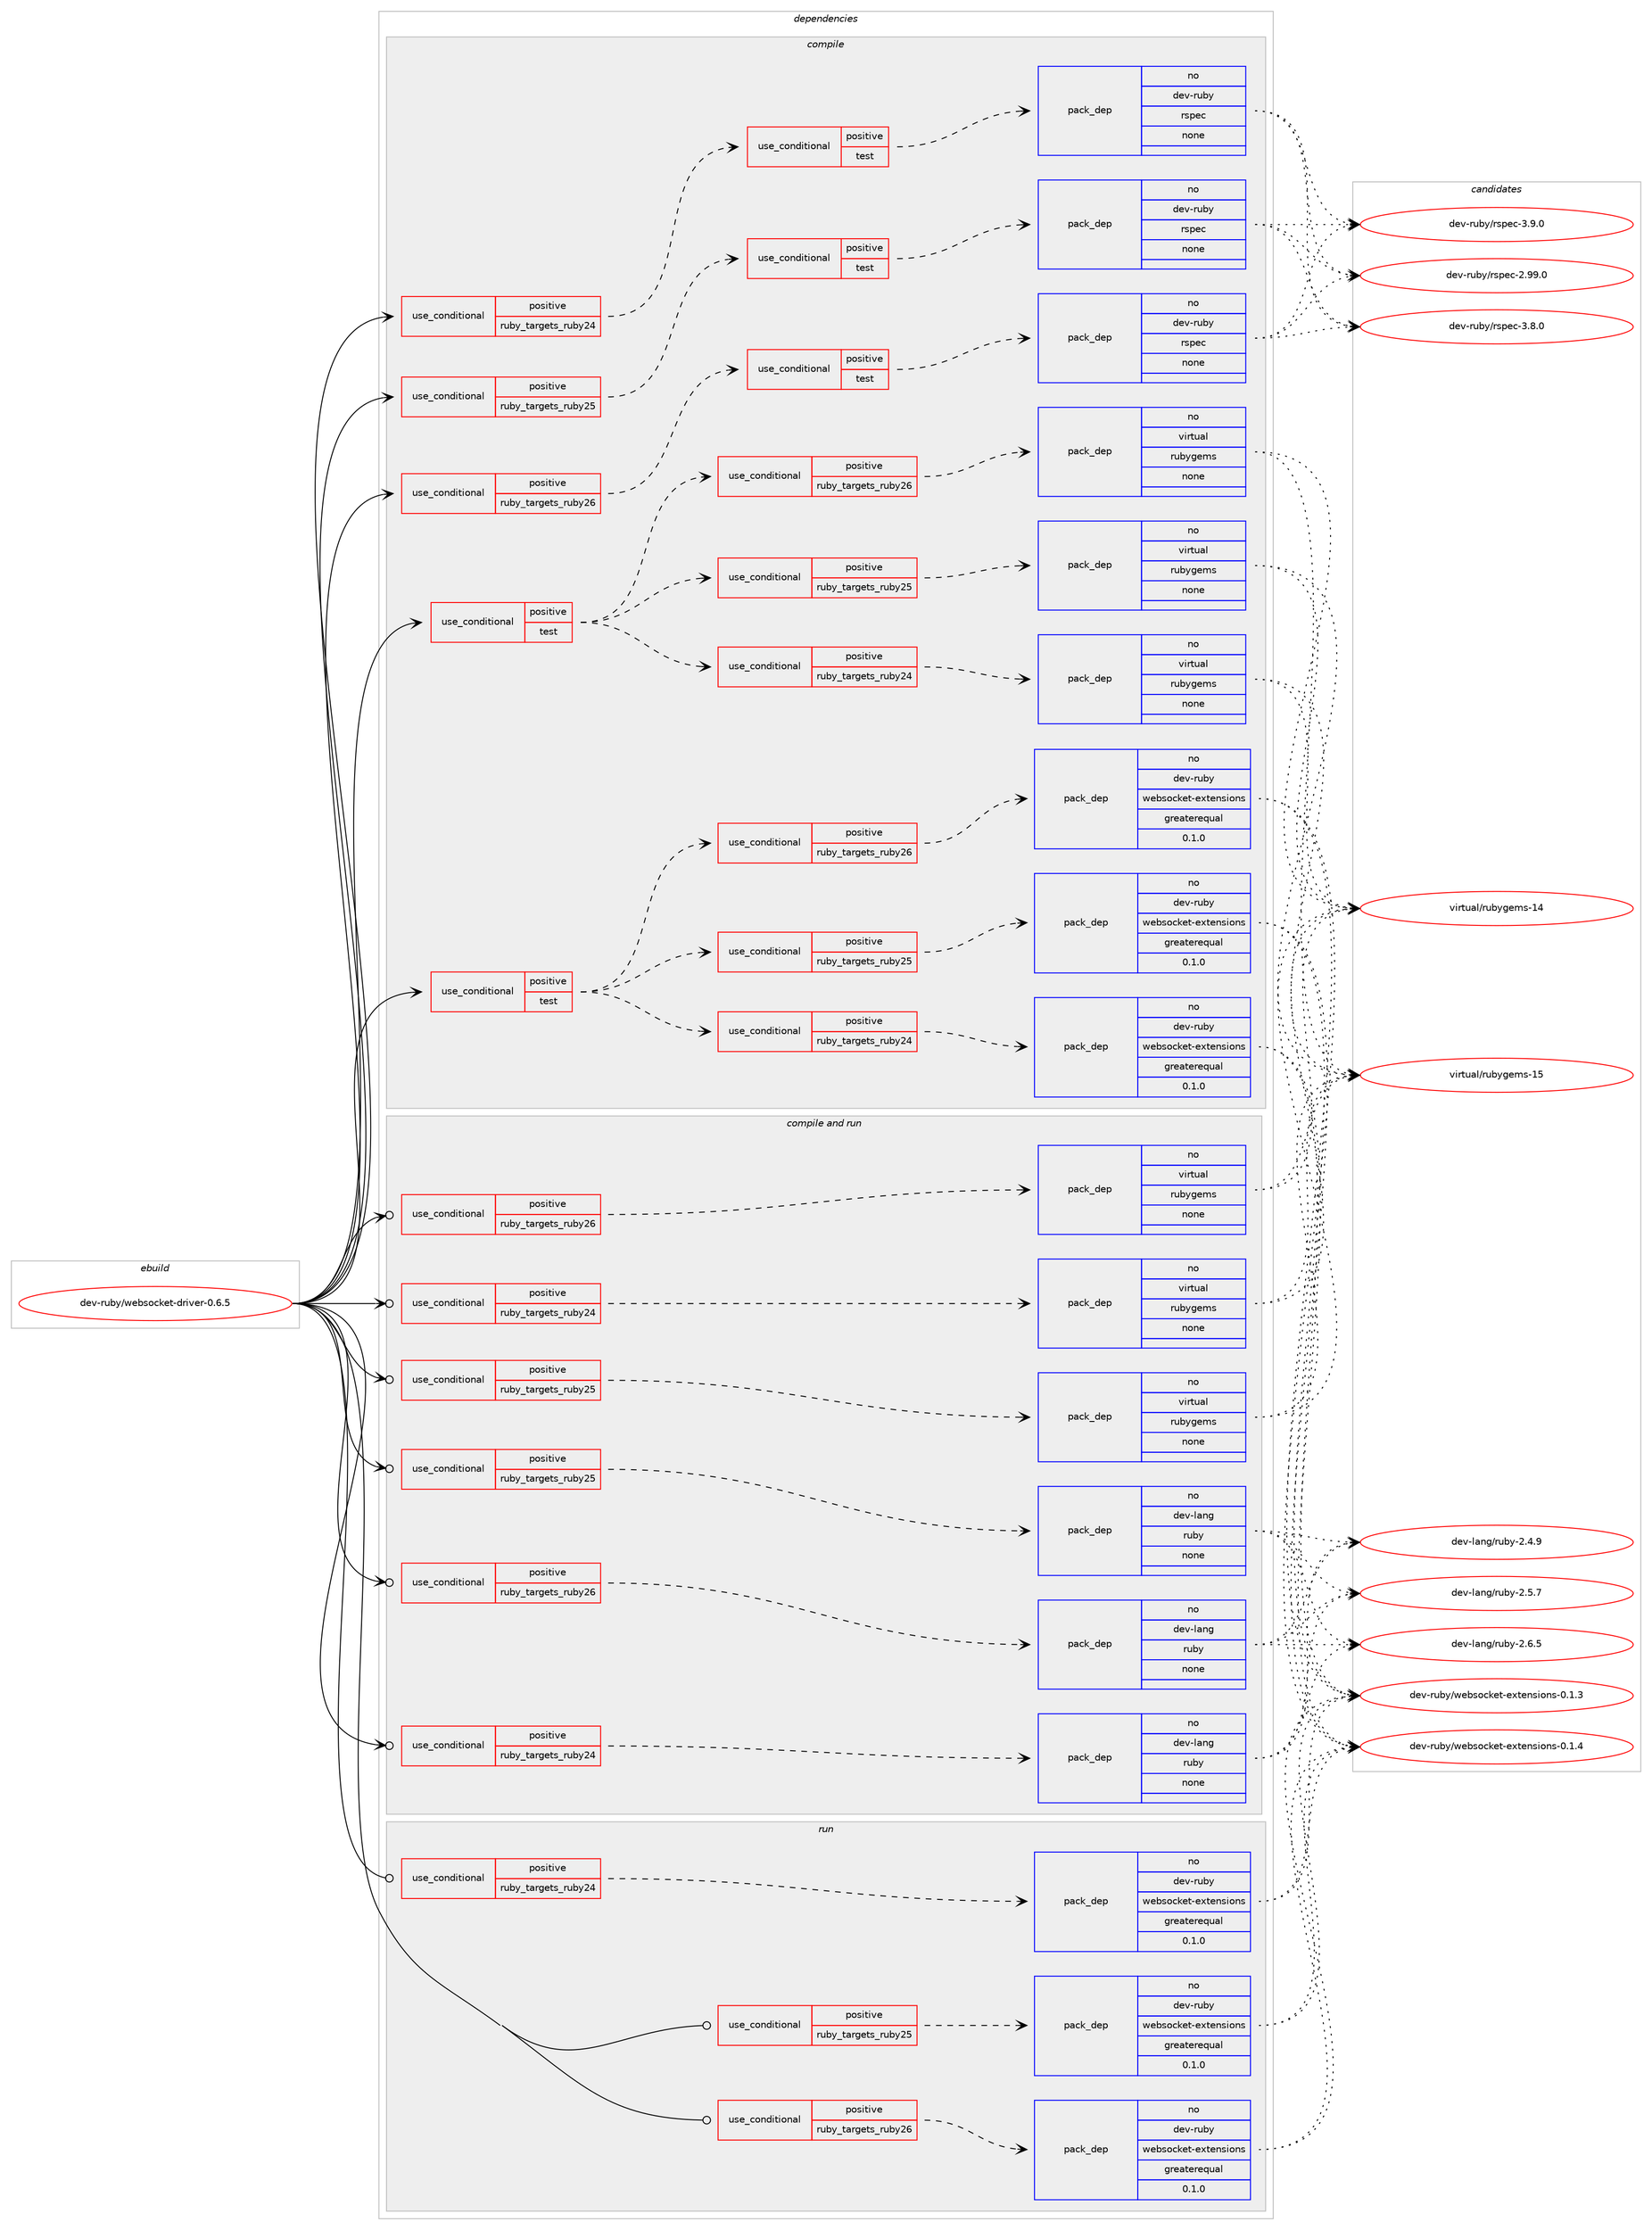 digraph prolog {

# *************
# Graph options
# *************

newrank=true;
concentrate=true;
compound=true;
graph [rankdir=LR,fontname=Helvetica,fontsize=10,ranksep=1.5];#, ranksep=2.5, nodesep=0.2];
edge  [arrowhead=vee];
node  [fontname=Helvetica,fontsize=10];

# **********
# The ebuild
# **********

subgraph cluster_leftcol {
color=gray;
rank=same;
label=<<i>ebuild</i>>;
id [label="dev-ruby/websocket-driver-0.6.5", color=red, width=4, href="../dev-ruby/websocket-driver-0.6.5.svg"];
}

# ****************
# The dependencies
# ****************

subgraph cluster_midcol {
color=gray;
label=<<i>dependencies</i>>;
subgraph cluster_compile {
fillcolor="#eeeeee";
style=filled;
label=<<i>compile</i>>;
subgraph cond181073 {
dependency722616 [label=<<TABLE BORDER="0" CELLBORDER="1" CELLSPACING="0" CELLPADDING="4"><TR><TD ROWSPAN="3" CELLPADDING="10">use_conditional</TD></TR><TR><TD>positive</TD></TR><TR><TD>ruby_targets_ruby24</TD></TR></TABLE>>, shape=none, color=red];
subgraph cond181074 {
dependency722617 [label=<<TABLE BORDER="0" CELLBORDER="1" CELLSPACING="0" CELLPADDING="4"><TR><TD ROWSPAN="3" CELLPADDING="10">use_conditional</TD></TR><TR><TD>positive</TD></TR><TR><TD>test</TD></TR></TABLE>>, shape=none, color=red];
subgraph pack529497 {
dependency722618 [label=<<TABLE BORDER="0" CELLBORDER="1" CELLSPACING="0" CELLPADDING="4" WIDTH="220"><TR><TD ROWSPAN="6" CELLPADDING="30">pack_dep</TD></TR><TR><TD WIDTH="110">no</TD></TR><TR><TD>dev-ruby</TD></TR><TR><TD>rspec</TD></TR><TR><TD>none</TD></TR><TR><TD></TD></TR></TABLE>>, shape=none, color=blue];
}
dependency722617:e -> dependency722618:w [weight=20,style="dashed",arrowhead="vee"];
}
dependency722616:e -> dependency722617:w [weight=20,style="dashed",arrowhead="vee"];
}
id:e -> dependency722616:w [weight=20,style="solid",arrowhead="vee"];
subgraph cond181075 {
dependency722619 [label=<<TABLE BORDER="0" CELLBORDER="1" CELLSPACING="0" CELLPADDING="4"><TR><TD ROWSPAN="3" CELLPADDING="10">use_conditional</TD></TR><TR><TD>positive</TD></TR><TR><TD>ruby_targets_ruby25</TD></TR></TABLE>>, shape=none, color=red];
subgraph cond181076 {
dependency722620 [label=<<TABLE BORDER="0" CELLBORDER="1" CELLSPACING="0" CELLPADDING="4"><TR><TD ROWSPAN="3" CELLPADDING="10">use_conditional</TD></TR><TR><TD>positive</TD></TR><TR><TD>test</TD></TR></TABLE>>, shape=none, color=red];
subgraph pack529498 {
dependency722621 [label=<<TABLE BORDER="0" CELLBORDER="1" CELLSPACING="0" CELLPADDING="4" WIDTH="220"><TR><TD ROWSPAN="6" CELLPADDING="30">pack_dep</TD></TR><TR><TD WIDTH="110">no</TD></TR><TR><TD>dev-ruby</TD></TR><TR><TD>rspec</TD></TR><TR><TD>none</TD></TR><TR><TD></TD></TR></TABLE>>, shape=none, color=blue];
}
dependency722620:e -> dependency722621:w [weight=20,style="dashed",arrowhead="vee"];
}
dependency722619:e -> dependency722620:w [weight=20,style="dashed",arrowhead="vee"];
}
id:e -> dependency722619:w [weight=20,style="solid",arrowhead="vee"];
subgraph cond181077 {
dependency722622 [label=<<TABLE BORDER="0" CELLBORDER="1" CELLSPACING="0" CELLPADDING="4"><TR><TD ROWSPAN="3" CELLPADDING="10">use_conditional</TD></TR><TR><TD>positive</TD></TR><TR><TD>ruby_targets_ruby26</TD></TR></TABLE>>, shape=none, color=red];
subgraph cond181078 {
dependency722623 [label=<<TABLE BORDER="0" CELLBORDER="1" CELLSPACING="0" CELLPADDING="4"><TR><TD ROWSPAN="3" CELLPADDING="10">use_conditional</TD></TR><TR><TD>positive</TD></TR><TR><TD>test</TD></TR></TABLE>>, shape=none, color=red];
subgraph pack529499 {
dependency722624 [label=<<TABLE BORDER="0" CELLBORDER="1" CELLSPACING="0" CELLPADDING="4" WIDTH="220"><TR><TD ROWSPAN="6" CELLPADDING="30">pack_dep</TD></TR><TR><TD WIDTH="110">no</TD></TR><TR><TD>dev-ruby</TD></TR><TR><TD>rspec</TD></TR><TR><TD>none</TD></TR><TR><TD></TD></TR></TABLE>>, shape=none, color=blue];
}
dependency722623:e -> dependency722624:w [weight=20,style="dashed",arrowhead="vee"];
}
dependency722622:e -> dependency722623:w [weight=20,style="dashed",arrowhead="vee"];
}
id:e -> dependency722622:w [weight=20,style="solid",arrowhead="vee"];
subgraph cond181079 {
dependency722625 [label=<<TABLE BORDER="0" CELLBORDER="1" CELLSPACING="0" CELLPADDING="4"><TR><TD ROWSPAN="3" CELLPADDING="10">use_conditional</TD></TR><TR><TD>positive</TD></TR><TR><TD>test</TD></TR></TABLE>>, shape=none, color=red];
subgraph cond181080 {
dependency722626 [label=<<TABLE BORDER="0" CELLBORDER="1" CELLSPACING="0" CELLPADDING="4"><TR><TD ROWSPAN="3" CELLPADDING="10">use_conditional</TD></TR><TR><TD>positive</TD></TR><TR><TD>ruby_targets_ruby24</TD></TR></TABLE>>, shape=none, color=red];
subgraph pack529500 {
dependency722627 [label=<<TABLE BORDER="0" CELLBORDER="1" CELLSPACING="0" CELLPADDING="4" WIDTH="220"><TR><TD ROWSPAN="6" CELLPADDING="30">pack_dep</TD></TR><TR><TD WIDTH="110">no</TD></TR><TR><TD>dev-ruby</TD></TR><TR><TD>websocket-extensions</TD></TR><TR><TD>greaterequal</TD></TR><TR><TD>0.1.0</TD></TR></TABLE>>, shape=none, color=blue];
}
dependency722626:e -> dependency722627:w [weight=20,style="dashed",arrowhead="vee"];
}
dependency722625:e -> dependency722626:w [weight=20,style="dashed",arrowhead="vee"];
subgraph cond181081 {
dependency722628 [label=<<TABLE BORDER="0" CELLBORDER="1" CELLSPACING="0" CELLPADDING="4"><TR><TD ROWSPAN="3" CELLPADDING="10">use_conditional</TD></TR><TR><TD>positive</TD></TR><TR><TD>ruby_targets_ruby25</TD></TR></TABLE>>, shape=none, color=red];
subgraph pack529501 {
dependency722629 [label=<<TABLE BORDER="0" CELLBORDER="1" CELLSPACING="0" CELLPADDING="4" WIDTH="220"><TR><TD ROWSPAN="6" CELLPADDING="30">pack_dep</TD></TR><TR><TD WIDTH="110">no</TD></TR><TR><TD>dev-ruby</TD></TR><TR><TD>websocket-extensions</TD></TR><TR><TD>greaterequal</TD></TR><TR><TD>0.1.0</TD></TR></TABLE>>, shape=none, color=blue];
}
dependency722628:e -> dependency722629:w [weight=20,style="dashed",arrowhead="vee"];
}
dependency722625:e -> dependency722628:w [weight=20,style="dashed",arrowhead="vee"];
subgraph cond181082 {
dependency722630 [label=<<TABLE BORDER="0" CELLBORDER="1" CELLSPACING="0" CELLPADDING="4"><TR><TD ROWSPAN="3" CELLPADDING="10">use_conditional</TD></TR><TR><TD>positive</TD></TR><TR><TD>ruby_targets_ruby26</TD></TR></TABLE>>, shape=none, color=red];
subgraph pack529502 {
dependency722631 [label=<<TABLE BORDER="0" CELLBORDER="1" CELLSPACING="0" CELLPADDING="4" WIDTH="220"><TR><TD ROWSPAN="6" CELLPADDING="30">pack_dep</TD></TR><TR><TD WIDTH="110">no</TD></TR><TR><TD>dev-ruby</TD></TR><TR><TD>websocket-extensions</TD></TR><TR><TD>greaterequal</TD></TR><TR><TD>0.1.0</TD></TR></TABLE>>, shape=none, color=blue];
}
dependency722630:e -> dependency722631:w [weight=20,style="dashed",arrowhead="vee"];
}
dependency722625:e -> dependency722630:w [weight=20,style="dashed",arrowhead="vee"];
}
id:e -> dependency722625:w [weight=20,style="solid",arrowhead="vee"];
subgraph cond181083 {
dependency722632 [label=<<TABLE BORDER="0" CELLBORDER="1" CELLSPACING="0" CELLPADDING="4"><TR><TD ROWSPAN="3" CELLPADDING="10">use_conditional</TD></TR><TR><TD>positive</TD></TR><TR><TD>test</TD></TR></TABLE>>, shape=none, color=red];
subgraph cond181084 {
dependency722633 [label=<<TABLE BORDER="0" CELLBORDER="1" CELLSPACING="0" CELLPADDING="4"><TR><TD ROWSPAN="3" CELLPADDING="10">use_conditional</TD></TR><TR><TD>positive</TD></TR><TR><TD>ruby_targets_ruby24</TD></TR></TABLE>>, shape=none, color=red];
subgraph pack529503 {
dependency722634 [label=<<TABLE BORDER="0" CELLBORDER="1" CELLSPACING="0" CELLPADDING="4" WIDTH="220"><TR><TD ROWSPAN="6" CELLPADDING="30">pack_dep</TD></TR><TR><TD WIDTH="110">no</TD></TR><TR><TD>virtual</TD></TR><TR><TD>rubygems</TD></TR><TR><TD>none</TD></TR><TR><TD></TD></TR></TABLE>>, shape=none, color=blue];
}
dependency722633:e -> dependency722634:w [weight=20,style="dashed",arrowhead="vee"];
}
dependency722632:e -> dependency722633:w [weight=20,style="dashed",arrowhead="vee"];
subgraph cond181085 {
dependency722635 [label=<<TABLE BORDER="0" CELLBORDER="1" CELLSPACING="0" CELLPADDING="4"><TR><TD ROWSPAN="3" CELLPADDING="10">use_conditional</TD></TR><TR><TD>positive</TD></TR><TR><TD>ruby_targets_ruby25</TD></TR></TABLE>>, shape=none, color=red];
subgraph pack529504 {
dependency722636 [label=<<TABLE BORDER="0" CELLBORDER="1" CELLSPACING="0" CELLPADDING="4" WIDTH="220"><TR><TD ROWSPAN="6" CELLPADDING="30">pack_dep</TD></TR><TR><TD WIDTH="110">no</TD></TR><TR><TD>virtual</TD></TR><TR><TD>rubygems</TD></TR><TR><TD>none</TD></TR><TR><TD></TD></TR></TABLE>>, shape=none, color=blue];
}
dependency722635:e -> dependency722636:w [weight=20,style="dashed",arrowhead="vee"];
}
dependency722632:e -> dependency722635:w [weight=20,style="dashed",arrowhead="vee"];
subgraph cond181086 {
dependency722637 [label=<<TABLE BORDER="0" CELLBORDER="1" CELLSPACING="0" CELLPADDING="4"><TR><TD ROWSPAN="3" CELLPADDING="10">use_conditional</TD></TR><TR><TD>positive</TD></TR><TR><TD>ruby_targets_ruby26</TD></TR></TABLE>>, shape=none, color=red];
subgraph pack529505 {
dependency722638 [label=<<TABLE BORDER="0" CELLBORDER="1" CELLSPACING="0" CELLPADDING="4" WIDTH="220"><TR><TD ROWSPAN="6" CELLPADDING="30">pack_dep</TD></TR><TR><TD WIDTH="110">no</TD></TR><TR><TD>virtual</TD></TR><TR><TD>rubygems</TD></TR><TR><TD>none</TD></TR><TR><TD></TD></TR></TABLE>>, shape=none, color=blue];
}
dependency722637:e -> dependency722638:w [weight=20,style="dashed",arrowhead="vee"];
}
dependency722632:e -> dependency722637:w [weight=20,style="dashed",arrowhead="vee"];
}
id:e -> dependency722632:w [weight=20,style="solid",arrowhead="vee"];
}
subgraph cluster_compileandrun {
fillcolor="#eeeeee";
style=filled;
label=<<i>compile and run</i>>;
subgraph cond181087 {
dependency722639 [label=<<TABLE BORDER="0" CELLBORDER="1" CELLSPACING="0" CELLPADDING="4"><TR><TD ROWSPAN="3" CELLPADDING="10">use_conditional</TD></TR><TR><TD>positive</TD></TR><TR><TD>ruby_targets_ruby24</TD></TR></TABLE>>, shape=none, color=red];
subgraph pack529506 {
dependency722640 [label=<<TABLE BORDER="0" CELLBORDER="1" CELLSPACING="0" CELLPADDING="4" WIDTH="220"><TR><TD ROWSPAN="6" CELLPADDING="30">pack_dep</TD></TR><TR><TD WIDTH="110">no</TD></TR><TR><TD>dev-lang</TD></TR><TR><TD>ruby</TD></TR><TR><TD>none</TD></TR><TR><TD></TD></TR></TABLE>>, shape=none, color=blue];
}
dependency722639:e -> dependency722640:w [weight=20,style="dashed",arrowhead="vee"];
}
id:e -> dependency722639:w [weight=20,style="solid",arrowhead="odotvee"];
subgraph cond181088 {
dependency722641 [label=<<TABLE BORDER="0" CELLBORDER="1" CELLSPACING="0" CELLPADDING="4"><TR><TD ROWSPAN="3" CELLPADDING="10">use_conditional</TD></TR><TR><TD>positive</TD></TR><TR><TD>ruby_targets_ruby24</TD></TR></TABLE>>, shape=none, color=red];
subgraph pack529507 {
dependency722642 [label=<<TABLE BORDER="0" CELLBORDER="1" CELLSPACING="0" CELLPADDING="4" WIDTH="220"><TR><TD ROWSPAN="6" CELLPADDING="30">pack_dep</TD></TR><TR><TD WIDTH="110">no</TD></TR><TR><TD>virtual</TD></TR><TR><TD>rubygems</TD></TR><TR><TD>none</TD></TR><TR><TD></TD></TR></TABLE>>, shape=none, color=blue];
}
dependency722641:e -> dependency722642:w [weight=20,style="dashed",arrowhead="vee"];
}
id:e -> dependency722641:w [weight=20,style="solid",arrowhead="odotvee"];
subgraph cond181089 {
dependency722643 [label=<<TABLE BORDER="0" CELLBORDER="1" CELLSPACING="0" CELLPADDING="4"><TR><TD ROWSPAN="3" CELLPADDING="10">use_conditional</TD></TR><TR><TD>positive</TD></TR><TR><TD>ruby_targets_ruby25</TD></TR></TABLE>>, shape=none, color=red];
subgraph pack529508 {
dependency722644 [label=<<TABLE BORDER="0" CELLBORDER="1" CELLSPACING="0" CELLPADDING="4" WIDTH="220"><TR><TD ROWSPAN="6" CELLPADDING="30">pack_dep</TD></TR><TR><TD WIDTH="110">no</TD></TR><TR><TD>dev-lang</TD></TR><TR><TD>ruby</TD></TR><TR><TD>none</TD></TR><TR><TD></TD></TR></TABLE>>, shape=none, color=blue];
}
dependency722643:e -> dependency722644:w [weight=20,style="dashed",arrowhead="vee"];
}
id:e -> dependency722643:w [weight=20,style="solid",arrowhead="odotvee"];
subgraph cond181090 {
dependency722645 [label=<<TABLE BORDER="0" CELLBORDER="1" CELLSPACING="0" CELLPADDING="4"><TR><TD ROWSPAN="3" CELLPADDING="10">use_conditional</TD></TR><TR><TD>positive</TD></TR><TR><TD>ruby_targets_ruby25</TD></TR></TABLE>>, shape=none, color=red];
subgraph pack529509 {
dependency722646 [label=<<TABLE BORDER="0" CELLBORDER="1" CELLSPACING="0" CELLPADDING="4" WIDTH="220"><TR><TD ROWSPAN="6" CELLPADDING="30">pack_dep</TD></TR><TR><TD WIDTH="110">no</TD></TR><TR><TD>virtual</TD></TR><TR><TD>rubygems</TD></TR><TR><TD>none</TD></TR><TR><TD></TD></TR></TABLE>>, shape=none, color=blue];
}
dependency722645:e -> dependency722646:w [weight=20,style="dashed",arrowhead="vee"];
}
id:e -> dependency722645:w [weight=20,style="solid",arrowhead="odotvee"];
subgraph cond181091 {
dependency722647 [label=<<TABLE BORDER="0" CELLBORDER="1" CELLSPACING="0" CELLPADDING="4"><TR><TD ROWSPAN="3" CELLPADDING="10">use_conditional</TD></TR><TR><TD>positive</TD></TR><TR><TD>ruby_targets_ruby26</TD></TR></TABLE>>, shape=none, color=red];
subgraph pack529510 {
dependency722648 [label=<<TABLE BORDER="0" CELLBORDER="1" CELLSPACING="0" CELLPADDING="4" WIDTH="220"><TR><TD ROWSPAN="6" CELLPADDING="30">pack_dep</TD></TR><TR><TD WIDTH="110">no</TD></TR><TR><TD>dev-lang</TD></TR><TR><TD>ruby</TD></TR><TR><TD>none</TD></TR><TR><TD></TD></TR></TABLE>>, shape=none, color=blue];
}
dependency722647:e -> dependency722648:w [weight=20,style="dashed",arrowhead="vee"];
}
id:e -> dependency722647:w [weight=20,style="solid",arrowhead="odotvee"];
subgraph cond181092 {
dependency722649 [label=<<TABLE BORDER="0" CELLBORDER="1" CELLSPACING="0" CELLPADDING="4"><TR><TD ROWSPAN="3" CELLPADDING="10">use_conditional</TD></TR><TR><TD>positive</TD></TR><TR><TD>ruby_targets_ruby26</TD></TR></TABLE>>, shape=none, color=red];
subgraph pack529511 {
dependency722650 [label=<<TABLE BORDER="0" CELLBORDER="1" CELLSPACING="0" CELLPADDING="4" WIDTH="220"><TR><TD ROWSPAN="6" CELLPADDING="30">pack_dep</TD></TR><TR><TD WIDTH="110">no</TD></TR><TR><TD>virtual</TD></TR><TR><TD>rubygems</TD></TR><TR><TD>none</TD></TR><TR><TD></TD></TR></TABLE>>, shape=none, color=blue];
}
dependency722649:e -> dependency722650:w [weight=20,style="dashed",arrowhead="vee"];
}
id:e -> dependency722649:w [weight=20,style="solid",arrowhead="odotvee"];
}
subgraph cluster_run {
fillcolor="#eeeeee";
style=filled;
label=<<i>run</i>>;
subgraph cond181093 {
dependency722651 [label=<<TABLE BORDER="0" CELLBORDER="1" CELLSPACING="0" CELLPADDING="4"><TR><TD ROWSPAN="3" CELLPADDING="10">use_conditional</TD></TR><TR><TD>positive</TD></TR><TR><TD>ruby_targets_ruby24</TD></TR></TABLE>>, shape=none, color=red];
subgraph pack529512 {
dependency722652 [label=<<TABLE BORDER="0" CELLBORDER="1" CELLSPACING="0" CELLPADDING="4" WIDTH="220"><TR><TD ROWSPAN="6" CELLPADDING="30">pack_dep</TD></TR><TR><TD WIDTH="110">no</TD></TR><TR><TD>dev-ruby</TD></TR><TR><TD>websocket-extensions</TD></TR><TR><TD>greaterequal</TD></TR><TR><TD>0.1.0</TD></TR></TABLE>>, shape=none, color=blue];
}
dependency722651:e -> dependency722652:w [weight=20,style="dashed",arrowhead="vee"];
}
id:e -> dependency722651:w [weight=20,style="solid",arrowhead="odot"];
subgraph cond181094 {
dependency722653 [label=<<TABLE BORDER="0" CELLBORDER="1" CELLSPACING="0" CELLPADDING="4"><TR><TD ROWSPAN="3" CELLPADDING="10">use_conditional</TD></TR><TR><TD>positive</TD></TR><TR><TD>ruby_targets_ruby25</TD></TR></TABLE>>, shape=none, color=red];
subgraph pack529513 {
dependency722654 [label=<<TABLE BORDER="0" CELLBORDER="1" CELLSPACING="0" CELLPADDING="4" WIDTH="220"><TR><TD ROWSPAN="6" CELLPADDING="30">pack_dep</TD></TR><TR><TD WIDTH="110">no</TD></TR><TR><TD>dev-ruby</TD></TR><TR><TD>websocket-extensions</TD></TR><TR><TD>greaterequal</TD></TR><TR><TD>0.1.0</TD></TR></TABLE>>, shape=none, color=blue];
}
dependency722653:e -> dependency722654:w [weight=20,style="dashed",arrowhead="vee"];
}
id:e -> dependency722653:w [weight=20,style="solid",arrowhead="odot"];
subgraph cond181095 {
dependency722655 [label=<<TABLE BORDER="0" CELLBORDER="1" CELLSPACING="0" CELLPADDING="4"><TR><TD ROWSPAN="3" CELLPADDING="10">use_conditional</TD></TR><TR><TD>positive</TD></TR><TR><TD>ruby_targets_ruby26</TD></TR></TABLE>>, shape=none, color=red];
subgraph pack529514 {
dependency722656 [label=<<TABLE BORDER="0" CELLBORDER="1" CELLSPACING="0" CELLPADDING="4" WIDTH="220"><TR><TD ROWSPAN="6" CELLPADDING="30">pack_dep</TD></TR><TR><TD WIDTH="110">no</TD></TR><TR><TD>dev-ruby</TD></TR><TR><TD>websocket-extensions</TD></TR><TR><TD>greaterequal</TD></TR><TR><TD>0.1.0</TD></TR></TABLE>>, shape=none, color=blue];
}
dependency722655:e -> dependency722656:w [weight=20,style="dashed",arrowhead="vee"];
}
id:e -> dependency722655:w [weight=20,style="solid",arrowhead="odot"];
}
}

# **************
# The candidates
# **************

subgraph cluster_choices {
rank=same;
color=gray;
label=<<i>candidates</i>>;

subgraph choice529497 {
color=black;
nodesep=1;
choice1001011184511411798121471141151121019945504657574648 [label="dev-ruby/rspec-2.99.0", color=red, width=4,href="../dev-ruby/rspec-2.99.0.svg"];
choice10010111845114117981214711411511210199455146564648 [label="dev-ruby/rspec-3.8.0", color=red, width=4,href="../dev-ruby/rspec-3.8.0.svg"];
choice10010111845114117981214711411511210199455146574648 [label="dev-ruby/rspec-3.9.0", color=red, width=4,href="../dev-ruby/rspec-3.9.0.svg"];
dependency722618:e -> choice1001011184511411798121471141151121019945504657574648:w [style=dotted,weight="100"];
dependency722618:e -> choice10010111845114117981214711411511210199455146564648:w [style=dotted,weight="100"];
dependency722618:e -> choice10010111845114117981214711411511210199455146574648:w [style=dotted,weight="100"];
}
subgraph choice529498 {
color=black;
nodesep=1;
choice1001011184511411798121471141151121019945504657574648 [label="dev-ruby/rspec-2.99.0", color=red, width=4,href="../dev-ruby/rspec-2.99.0.svg"];
choice10010111845114117981214711411511210199455146564648 [label="dev-ruby/rspec-3.8.0", color=red, width=4,href="../dev-ruby/rspec-3.8.0.svg"];
choice10010111845114117981214711411511210199455146574648 [label="dev-ruby/rspec-3.9.0", color=red, width=4,href="../dev-ruby/rspec-3.9.0.svg"];
dependency722621:e -> choice1001011184511411798121471141151121019945504657574648:w [style=dotted,weight="100"];
dependency722621:e -> choice10010111845114117981214711411511210199455146564648:w [style=dotted,weight="100"];
dependency722621:e -> choice10010111845114117981214711411511210199455146574648:w [style=dotted,weight="100"];
}
subgraph choice529499 {
color=black;
nodesep=1;
choice1001011184511411798121471141151121019945504657574648 [label="dev-ruby/rspec-2.99.0", color=red, width=4,href="../dev-ruby/rspec-2.99.0.svg"];
choice10010111845114117981214711411511210199455146564648 [label="dev-ruby/rspec-3.8.0", color=red, width=4,href="../dev-ruby/rspec-3.8.0.svg"];
choice10010111845114117981214711411511210199455146574648 [label="dev-ruby/rspec-3.9.0", color=red, width=4,href="../dev-ruby/rspec-3.9.0.svg"];
dependency722624:e -> choice1001011184511411798121471141151121019945504657574648:w [style=dotted,weight="100"];
dependency722624:e -> choice10010111845114117981214711411511210199455146564648:w [style=dotted,weight="100"];
dependency722624:e -> choice10010111845114117981214711411511210199455146574648:w [style=dotted,weight="100"];
}
subgraph choice529500 {
color=black;
nodesep=1;
choice100101118451141179812147119101981151119910710111645101120116101110115105111110115454846494651 [label="dev-ruby/websocket-extensions-0.1.3", color=red, width=4,href="../dev-ruby/websocket-extensions-0.1.3.svg"];
choice100101118451141179812147119101981151119910710111645101120116101110115105111110115454846494652 [label="dev-ruby/websocket-extensions-0.1.4", color=red, width=4,href="../dev-ruby/websocket-extensions-0.1.4.svg"];
dependency722627:e -> choice100101118451141179812147119101981151119910710111645101120116101110115105111110115454846494651:w [style=dotted,weight="100"];
dependency722627:e -> choice100101118451141179812147119101981151119910710111645101120116101110115105111110115454846494652:w [style=dotted,weight="100"];
}
subgraph choice529501 {
color=black;
nodesep=1;
choice100101118451141179812147119101981151119910710111645101120116101110115105111110115454846494651 [label="dev-ruby/websocket-extensions-0.1.3", color=red, width=4,href="../dev-ruby/websocket-extensions-0.1.3.svg"];
choice100101118451141179812147119101981151119910710111645101120116101110115105111110115454846494652 [label="dev-ruby/websocket-extensions-0.1.4", color=red, width=4,href="../dev-ruby/websocket-extensions-0.1.4.svg"];
dependency722629:e -> choice100101118451141179812147119101981151119910710111645101120116101110115105111110115454846494651:w [style=dotted,weight="100"];
dependency722629:e -> choice100101118451141179812147119101981151119910710111645101120116101110115105111110115454846494652:w [style=dotted,weight="100"];
}
subgraph choice529502 {
color=black;
nodesep=1;
choice100101118451141179812147119101981151119910710111645101120116101110115105111110115454846494651 [label="dev-ruby/websocket-extensions-0.1.3", color=red, width=4,href="../dev-ruby/websocket-extensions-0.1.3.svg"];
choice100101118451141179812147119101981151119910710111645101120116101110115105111110115454846494652 [label="dev-ruby/websocket-extensions-0.1.4", color=red, width=4,href="../dev-ruby/websocket-extensions-0.1.4.svg"];
dependency722631:e -> choice100101118451141179812147119101981151119910710111645101120116101110115105111110115454846494651:w [style=dotted,weight="100"];
dependency722631:e -> choice100101118451141179812147119101981151119910710111645101120116101110115105111110115454846494652:w [style=dotted,weight="100"];
}
subgraph choice529503 {
color=black;
nodesep=1;
choice118105114116117971084711411798121103101109115454952 [label="virtual/rubygems-14", color=red, width=4,href="../virtual/rubygems-14.svg"];
choice118105114116117971084711411798121103101109115454953 [label="virtual/rubygems-15", color=red, width=4,href="../virtual/rubygems-15.svg"];
dependency722634:e -> choice118105114116117971084711411798121103101109115454952:w [style=dotted,weight="100"];
dependency722634:e -> choice118105114116117971084711411798121103101109115454953:w [style=dotted,weight="100"];
}
subgraph choice529504 {
color=black;
nodesep=1;
choice118105114116117971084711411798121103101109115454952 [label="virtual/rubygems-14", color=red, width=4,href="../virtual/rubygems-14.svg"];
choice118105114116117971084711411798121103101109115454953 [label="virtual/rubygems-15", color=red, width=4,href="../virtual/rubygems-15.svg"];
dependency722636:e -> choice118105114116117971084711411798121103101109115454952:w [style=dotted,weight="100"];
dependency722636:e -> choice118105114116117971084711411798121103101109115454953:w [style=dotted,weight="100"];
}
subgraph choice529505 {
color=black;
nodesep=1;
choice118105114116117971084711411798121103101109115454952 [label="virtual/rubygems-14", color=red, width=4,href="../virtual/rubygems-14.svg"];
choice118105114116117971084711411798121103101109115454953 [label="virtual/rubygems-15", color=red, width=4,href="../virtual/rubygems-15.svg"];
dependency722638:e -> choice118105114116117971084711411798121103101109115454952:w [style=dotted,weight="100"];
dependency722638:e -> choice118105114116117971084711411798121103101109115454953:w [style=dotted,weight="100"];
}
subgraph choice529506 {
color=black;
nodesep=1;
choice10010111845108971101034711411798121455046524657 [label="dev-lang/ruby-2.4.9", color=red, width=4,href="../dev-lang/ruby-2.4.9.svg"];
choice10010111845108971101034711411798121455046534655 [label="dev-lang/ruby-2.5.7", color=red, width=4,href="../dev-lang/ruby-2.5.7.svg"];
choice10010111845108971101034711411798121455046544653 [label="dev-lang/ruby-2.6.5", color=red, width=4,href="../dev-lang/ruby-2.6.5.svg"];
dependency722640:e -> choice10010111845108971101034711411798121455046524657:w [style=dotted,weight="100"];
dependency722640:e -> choice10010111845108971101034711411798121455046534655:w [style=dotted,weight="100"];
dependency722640:e -> choice10010111845108971101034711411798121455046544653:w [style=dotted,weight="100"];
}
subgraph choice529507 {
color=black;
nodesep=1;
choice118105114116117971084711411798121103101109115454952 [label="virtual/rubygems-14", color=red, width=4,href="../virtual/rubygems-14.svg"];
choice118105114116117971084711411798121103101109115454953 [label="virtual/rubygems-15", color=red, width=4,href="../virtual/rubygems-15.svg"];
dependency722642:e -> choice118105114116117971084711411798121103101109115454952:w [style=dotted,weight="100"];
dependency722642:e -> choice118105114116117971084711411798121103101109115454953:w [style=dotted,weight="100"];
}
subgraph choice529508 {
color=black;
nodesep=1;
choice10010111845108971101034711411798121455046524657 [label="dev-lang/ruby-2.4.9", color=red, width=4,href="../dev-lang/ruby-2.4.9.svg"];
choice10010111845108971101034711411798121455046534655 [label="dev-lang/ruby-2.5.7", color=red, width=4,href="../dev-lang/ruby-2.5.7.svg"];
choice10010111845108971101034711411798121455046544653 [label="dev-lang/ruby-2.6.5", color=red, width=4,href="../dev-lang/ruby-2.6.5.svg"];
dependency722644:e -> choice10010111845108971101034711411798121455046524657:w [style=dotted,weight="100"];
dependency722644:e -> choice10010111845108971101034711411798121455046534655:w [style=dotted,weight="100"];
dependency722644:e -> choice10010111845108971101034711411798121455046544653:w [style=dotted,weight="100"];
}
subgraph choice529509 {
color=black;
nodesep=1;
choice118105114116117971084711411798121103101109115454952 [label="virtual/rubygems-14", color=red, width=4,href="../virtual/rubygems-14.svg"];
choice118105114116117971084711411798121103101109115454953 [label="virtual/rubygems-15", color=red, width=4,href="../virtual/rubygems-15.svg"];
dependency722646:e -> choice118105114116117971084711411798121103101109115454952:w [style=dotted,weight="100"];
dependency722646:e -> choice118105114116117971084711411798121103101109115454953:w [style=dotted,weight="100"];
}
subgraph choice529510 {
color=black;
nodesep=1;
choice10010111845108971101034711411798121455046524657 [label="dev-lang/ruby-2.4.9", color=red, width=4,href="../dev-lang/ruby-2.4.9.svg"];
choice10010111845108971101034711411798121455046534655 [label="dev-lang/ruby-2.5.7", color=red, width=4,href="../dev-lang/ruby-2.5.7.svg"];
choice10010111845108971101034711411798121455046544653 [label="dev-lang/ruby-2.6.5", color=red, width=4,href="../dev-lang/ruby-2.6.5.svg"];
dependency722648:e -> choice10010111845108971101034711411798121455046524657:w [style=dotted,weight="100"];
dependency722648:e -> choice10010111845108971101034711411798121455046534655:w [style=dotted,weight="100"];
dependency722648:e -> choice10010111845108971101034711411798121455046544653:w [style=dotted,weight="100"];
}
subgraph choice529511 {
color=black;
nodesep=1;
choice118105114116117971084711411798121103101109115454952 [label="virtual/rubygems-14", color=red, width=4,href="../virtual/rubygems-14.svg"];
choice118105114116117971084711411798121103101109115454953 [label="virtual/rubygems-15", color=red, width=4,href="../virtual/rubygems-15.svg"];
dependency722650:e -> choice118105114116117971084711411798121103101109115454952:w [style=dotted,weight="100"];
dependency722650:e -> choice118105114116117971084711411798121103101109115454953:w [style=dotted,weight="100"];
}
subgraph choice529512 {
color=black;
nodesep=1;
choice100101118451141179812147119101981151119910710111645101120116101110115105111110115454846494651 [label="dev-ruby/websocket-extensions-0.1.3", color=red, width=4,href="../dev-ruby/websocket-extensions-0.1.3.svg"];
choice100101118451141179812147119101981151119910710111645101120116101110115105111110115454846494652 [label="dev-ruby/websocket-extensions-0.1.4", color=red, width=4,href="../dev-ruby/websocket-extensions-0.1.4.svg"];
dependency722652:e -> choice100101118451141179812147119101981151119910710111645101120116101110115105111110115454846494651:w [style=dotted,weight="100"];
dependency722652:e -> choice100101118451141179812147119101981151119910710111645101120116101110115105111110115454846494652:w [style=dotted,weight="100"];
}
subgraph choice529513 {
color=black;
nodesep=1;
choice100101118451141179812147119101981151119910710111645101120116101110115105111110115454846494651 [label="dev-ruby/websocket-extensions-0.1.3", color=red, width=4,href="../dev-ruby/websocket-extensions-0.1.3.svg"];
choice100101118451141179812147119101981151119910710111645101120116101110115105111110115454846494652 [label="dev-ruby/websocket-extensions-0.1.4", color=red, width=4,href="../dev-ruby/websocket-extensions-0.1.4.svg"];
dependency722654:e -> choice100101118451141179812147119101981151119910710111645101120116101110115105111110115454846494651:w [style=dotted,weight="100"];
dependency722654:e -> choice100101118451141179812147119101981151119910710111645101120116101110115105111110115454846494652:w [style=dotted,weight="100"];
}
subgraph choice529514 {
color=black;
nodesep=1;
choice100101118451141179812147119101981151119910710111645101120116101110115105111110115454846494651 [label="dev-ruby/websocket-extensions-0.1.3", color=red, width=4,href="../dev-ruby/websocket-extensions-0.1.3.svg"];
choice100101118451141179812147119101981151119910710111645101120116101110115105111110115454846494652 [label="dev-ruby/websocket-extensions-0.1.4", color=red, width=4,href="../dev-ruby/websocket-extensions-0.1.4.svg"];
dependency722656:e -> choice100101118451141179812147119101981151119910710111645101120116101110115105111110115454846494651:w [style=dotted,weight="100"];
dependency722656:e -> choice100101118451141179812147119101981151119910710111645101120116101110115105111110115454846494652:w [style=dotted,weight="100"];
}
}

}
